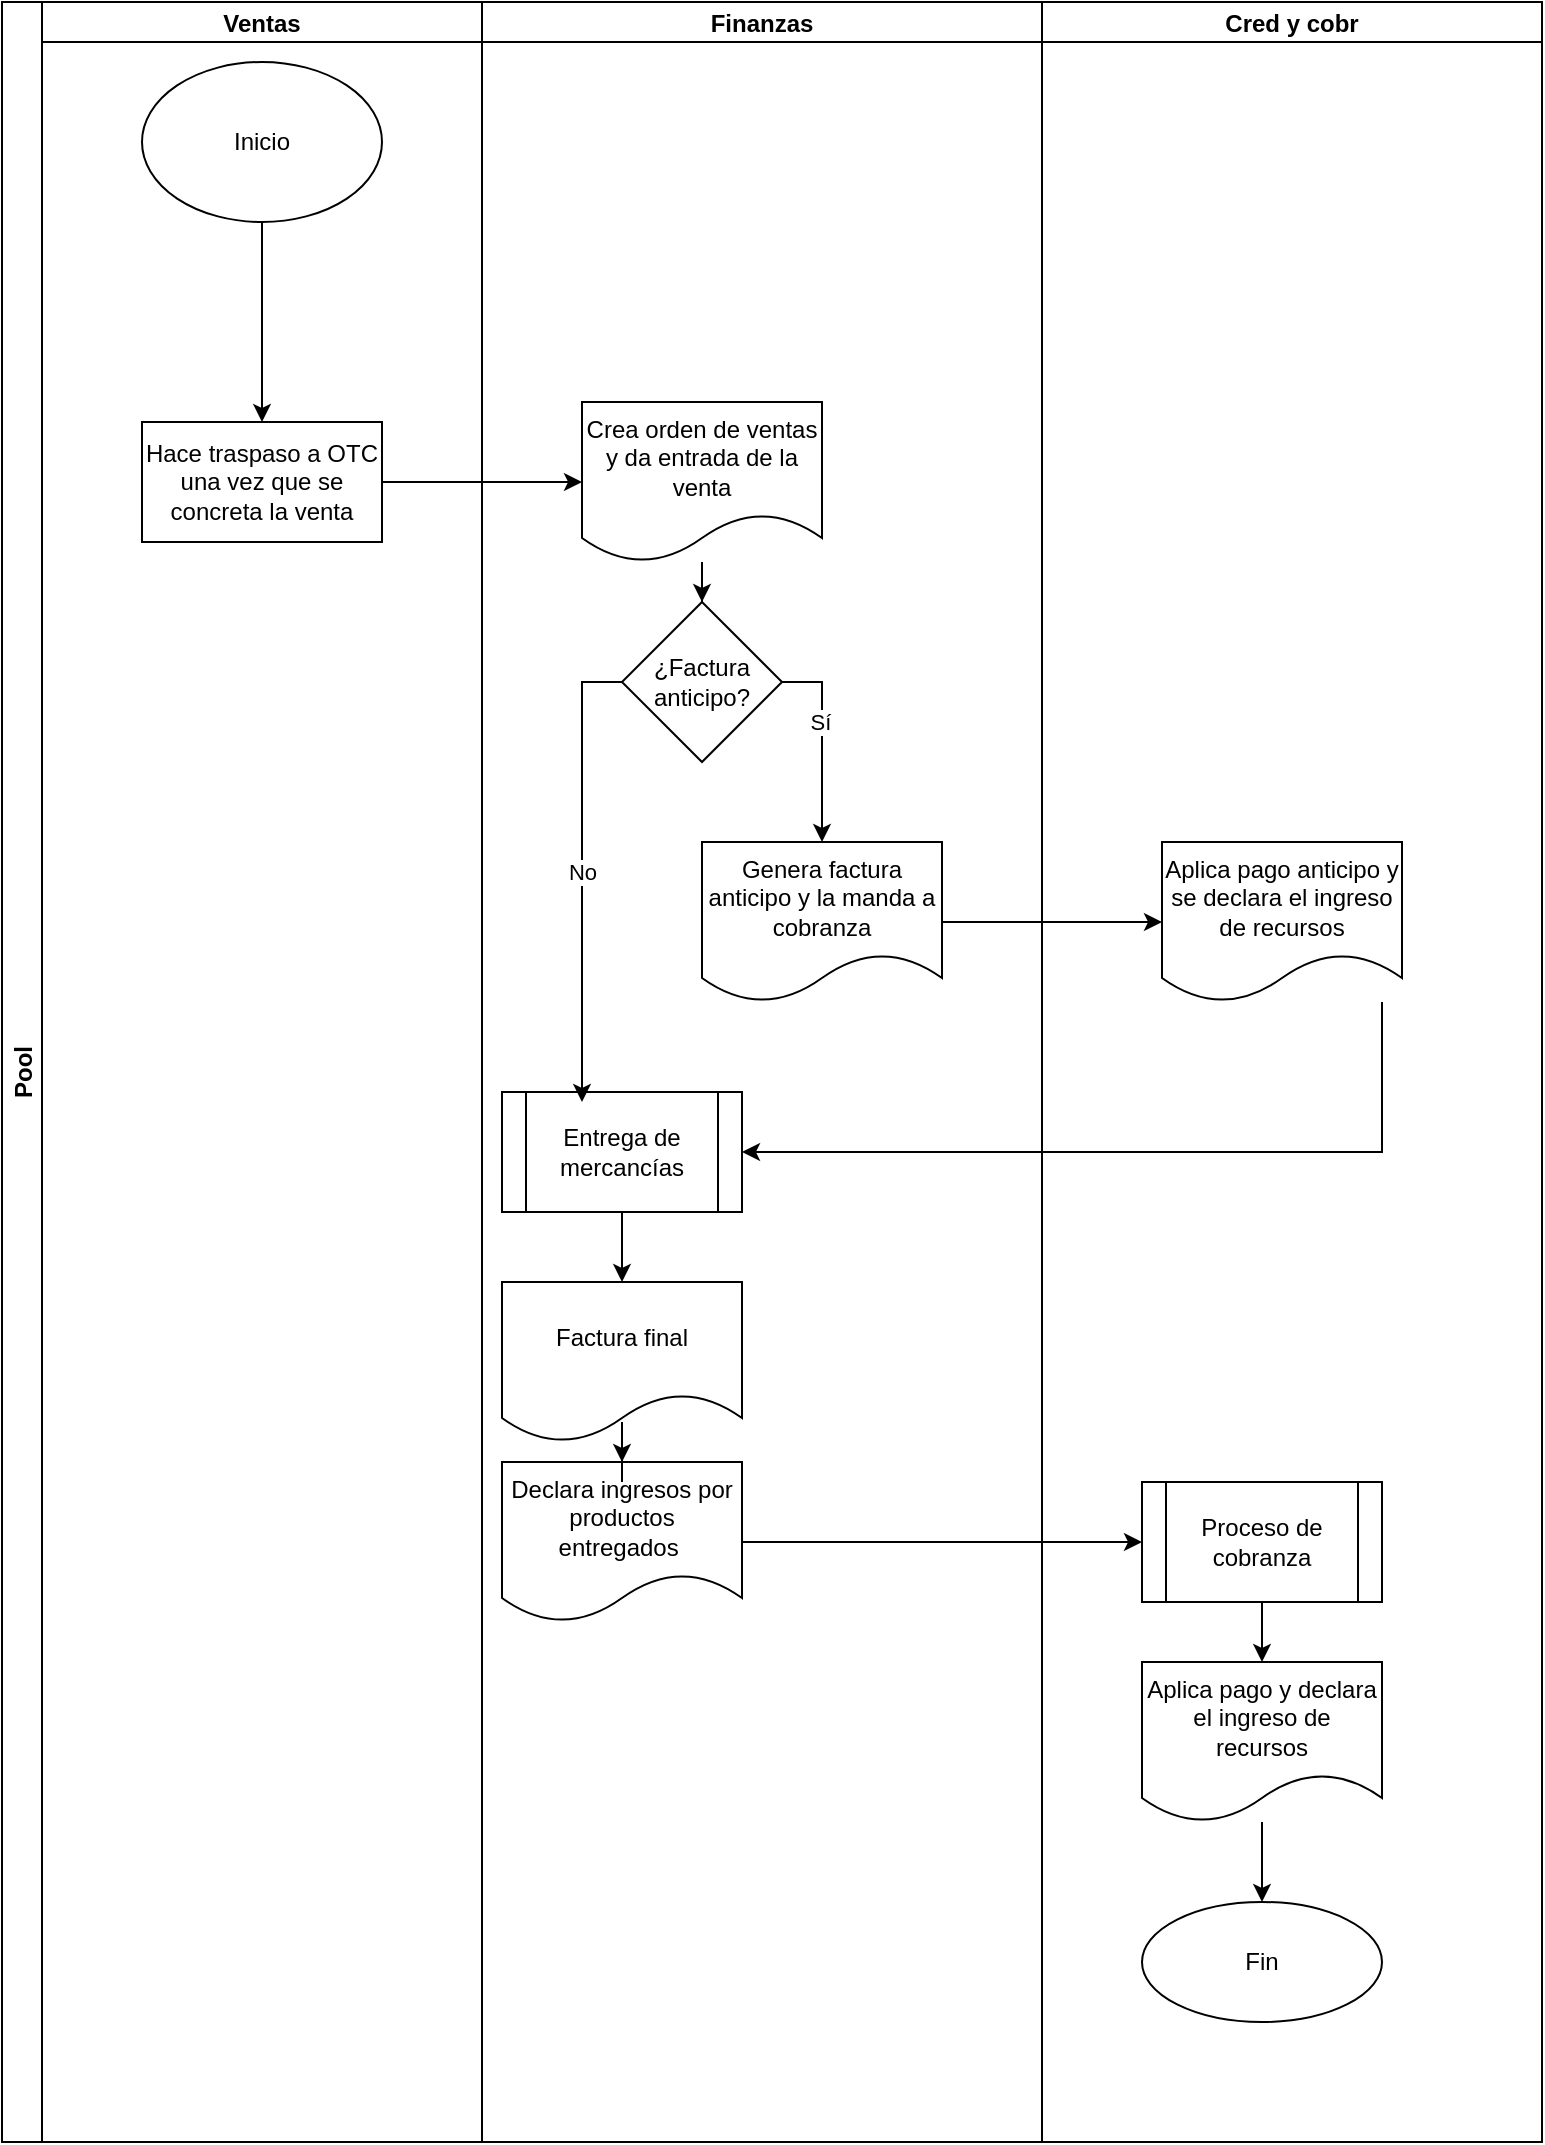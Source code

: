 <mxfile version="20.2.8" type="github" pages="4">
  <diagram id="idcZyioz9EAjbL1xCykc" name="Ventas">
    <mxGraphModel dx="1662" dy="717" grid="1" gridSize="10" guides="1" tooltips="1" connect="1" arrows="1" fold="1" page="1" pageScale="1" pageWidth="827" pageHeight="1169" math="0" shadow="0">
      <root>
        <mxCell id="0" />
        <mxCell id="1" parent="0" />
        <mxCell id="dQnE4CJ4zekIvVhXKhrI-1" value="Pool" style="swimlane;childLayout=stackLayout;resizeParent=1;resizeParentMax=0;startSize=20;horizontal=0;horizontalStack=1;" parent="1" vertex="1">
          <mxGeometry x="40" y="40" width="770" height="1070" as="geometry" />
        </mxCell>
        <mxCell id="dQnE4CJ4zekIvVhXKhrI-2" value="Ventas" style="swimlane;startSize=20;" parent="dQnE4CJ4zekIvVhXKhrI-1" vertex="1">
          <mxGeometry x="20" width="220" height="1070" as="geometry" />
        </mxCell>
        <mxCell id="dQnE4CJ4zekIvVhXKhrI-8" value="" style="edgeStyle=orthogonalEdgeStyle;rounded=0;orthogonalLoop=1;jettySize=auto;html=1;" parent="dQnE4CJ4zekIvVhXKhrI-2" source="dQnE4CJ4zekIvVhXKhrI-6" target="dQnE4CJ4zekIvVhXKhrI-7" edge="1">
          <mxGeometry relative="1" as="geometry" />
        </mxCell>
        <mxCell id="dQnE4CJ4zekIvVhXKhrI-6" value="Inicio" style="ellipse;whiteSpace=wrap;html=1;" parent="dQnE4CJ4zekIvVhXKhrI-2" vertex="1">
          <mxGeometry x="50" y="30" width="120" height="80" as="geometry" />
        </mxCell>
        <mxCell id="dQnE4CJ4zekIvVhXKhrI-7" value="Hace traspaso a OTC una vez que se concreta la venta" style="whiteSpace=wrap;html=1;" parent="dQnE4CJ4zekIvVhXKhrI-2" vertex="1">
          <mxGeometry x="50" y="210" width="120" height="60" as="geometry" />
        </mxCell>
        <mxCell id="dQnE4CJ4zekIvVhXKhrI-3" value="Finanzas" style="swimlane;startSize=20;" parent="dQnE4CJ4zekIvVhXKhrI-1" vertex="1">
          <mxGeometry x="240" width="280" height="1070" as="geometry" />
        </mxCell>
        <mxCell id="dQnE4CJ4zekIvVhXKhrI-11" value="Crea orden de ventas y da entrada de la venta" style="shape=document;whiteSpace=wrap;html=1;boundedLbl=1;" parent="dQnE4CJ4zekIvVhXKhrI-3" vertex="1">
          <mxGeometry x="50" y="200" width="120" height="80" as="geometry" />
        </mxCell>
        <mxCell id="dQnE4CJ4zekIvVhXKhrI-18" value="" style="edgeStyle=orthogonalEdgeStyle;rounded=0;orthogonalLoop=1;jettySize=auto;html=1;exitX=1;exitY=0.5;exitDx=0;exitDy=0;" parent="dQnE4CJ4zekIvVhXKhrI-3" source="dQnE4CJ4zekIvVhXKhrI-13" target="dQnE4CJ4zekIvVhXKhrI-17" edge="1">
          <mxGeometry relative="1" as="geometry" />
        </mxCell>
        <mxCell id="dQnE4CJ4zekIvVhXKhrI-34" value="Sí" style="edgeLabel;html=1;align=center;verticalAlign=middle;resizable=0;points=[];" parent="dQnE4CJ4zekIvVhXKhrI-18" vertex="1" connectable="0">
          <mxGeometry x="-0.2" y="-1" relative="1" as="geometry">
            <mxPoint as="offset" />
          </mxGeometry>
        </mxCell>
        <mxCell id="dQnE4CJ4zekIvVhXKhrI-13" value="¿Factura anticipo?" style="rhombus;whiteSpace=wrap;html=1;" parent="dQnE4CJ4zekIvVhXKhrI-3" vertex="1">
          <mxGeometry x="70" y="300" width="80" height="80" as="geometry" />
        </mxCell>
        <mxCell id="dQnE4CJ4zekIvVhXKhrI-14" value="" style="edgeStyle=orthogonalEdgeStyle;rounded=0;orthogonalLoop=1;jettySize=auto;html=1;" parent="dQnE4CJ4zekIvVhXKhrI-3" source="dQnE4CJ4zekIvVhXKhrI-11" target="dQnE4CJ4zekIvVhXKhrI-13" edge="1">
          <mxGeometry relative="1" as="geometry" />
        </mxCell>
        <mxCell id="dQnE4CJ4zekIvVhXKhrI-17" value="Genera factura anticipo y la manda a cobranza" style="shape=document;whiteSpace=wrap;html=1;boundedLbl=1;" parent="dQnE4CJ4zekIvVhXKhrI-3" vertex="1">
          <mxGeometry x="110" y="420" width="120" height="80" as="geometry" />
        </mxCell>
        <mxCell id="dQnE4CJ4zekIvVhXKhrI-28" value="" style="edgeStyle=orthogonalEdgeStyle;rounded=0;orthogonalLoop=1;jettySize=auto;html=1;" parent="dQnE4CJ4zekIvVhXKhrI-3" source="dQnE4CJ4zekIvVhXKhrI-26" target="dQnE4CJ4zekIvVhXKhrI-27" edge="1">
          <mxGeometry relative="1" as="geometry" />
        </mxCell>
        <mxCell id="dQnE4CJ4zekIvVhXKhrI-26" value="Entrega de mercancías" style="shape=process;whiteSpace=wrap;html=1;backgroundOutline=1;" parent="dQnE4CJ4zekIvVhXKhrI-3" vertex="1">
          <mxGeometry x="10" y="545" width="120" height="60" as="geometry" />
        </mxCell>
        <mxCell id="dQnE4CJ4zekIvVhXKhrI-27" value="Factura final" style="shape=document;whiteSpace=wrap;html=1;boundedLbl=1;" parent="dQnE4CJ4zekIvVhXKhrI-3" vertex="1">
          <mxGeometry x="10" y="640" width="120" height="80" as="geometry" />
        </mxCell>
        <mxCell id="dQnE4CJ4zekIvVhXKhrI-30" value="Declara ingresos por productos entregados&amp;nbsp;" style="shape=document;whiteSpace=wrap;html=1;boundedLbl=1;" parent="dQnE4CJ4zekIvVhXKhrI-3" vertex="1">
          <mxGeometry x="10" y="730" width="120" height="80" as="geometry" />
        </mxCell>
        <mxCell id="dQnE4CJ4zekIvVhXKhrI-31" value="" style="edgeStyle=orthogonalEdgeStyle;rounded=0;orthogonalLoop=1;jettySize=auto;html=1;" parent="dQnE4CJ4zekIvVhXKhrI-3" source="dQnE4CJ4zekIvVhXKhrI-27" target="dQnE4CJ4zekIvVhXKhrI-30" edge="1">
          <mxGeometry relative="1" as="geometry" />
        </mxCell>
        <mxCell id="dQnE4CJ4zekIvVhXKhrI-12" value="" style="edgeStyle=orthogonalEdgeStyle;rounded=0;orthogonalLoop=1;jettySize=auto;html=1;" parent="dQnE4CJ4zekIvVhXKhrI-1" source="dQnE4CJ4zekIvVhXKhrI-7" target="dQnE4CJ4zekIvVhXKhrI-11" edge="1">
          <mxGeometry relative="1" as="geometry" />
        </mxCell>
        <mxCell id="dQnE4CJ4zekIvVhXKhrI-4" value="Cred y cobr" style="swimlane;startSize=20;" parent="dQnE4CJ4zekIvVhXKhrI-1" vertex="1">
          <mxGeometry x="520" width="250" height="1070" as="geometry" />
        </mxCell>
        <mxCell id="dQnE4CJ4zekIvVhXKhrI-24" value="Aplica pago anticipo y se declara el ingreso de recursos" style="shape=document;whiteSpace=wrap;html=1;boundedLbl=1;" parent="dQnE4CJ4zekIvVhXKhrI-4" vertex="1">
          <mxGeometry x="60" y="420" width="120" height="80" as="geometry" />
        </mxCell>
        <mxCell id="dQnE4CJ4zekIvVhXKhrI-37" value="" style="edgeStyle=orthogonalEdgeStyle;rounded=0;orthogonalLoop=1;jettySize=auto;html=1;" parent="dQnE4CJ4zekIvVhXKhrI-4" source="dQnE4CJ4zekIvVhXKhrI-32" target="dQnE4CJ4zekIvVhXKhrI-36" edge="1">
          <mxGeometry relative="1" as="geometry" />
        </mxCell>
        <mxCell id="dQnE4CJ4zekIvVhXKhrI-32" value="Proceso de cobranza" style="shape=process;whiteSpace=wrap;html=1;backgroundOutline=1;" parent="dQnE4CJ4zekIvVhXKhrI-4" vertex="1">
          <mxGeometry x="50" y="740" width="120" height="60" as="geometry" />
        </mxCell>
        <mxCell id="dQnE4CJ4zekIvVhXKhrI-36" value="Aplica pago y declara el ingreso de recursos" style="shape=document;whiteSpace=wrap;html=1;boundedLbl=1;" parent="dQnE4CJ4zekIvVhXKhrI-4" vertex="1">
          <mxGeometry x="50" y="830" width="120" height="80" as="geometry" />
        </mxCell>
        <mxCell id="dQnE4CJ4zekIvVhXKhrI-39" value="Fin" style="ellipse;whiteSpace=wrap;html=1;" parent="dQnE4CJ4zekIvVhXKhrI-4" vertex="1">
          <mxGeometry x="50" y="950" width="120" height="60" as="geometry" />
        </mxCell>
        <mxCell id="dQnE4CJ4zekIvVhXKhrI-40" value="" style="edgeStyle=orthogonalEdgeStyle;rounded=0;orthogonalLoop=1;jettySize=auto;html=1;" parent="dQnE4CJ4zekIvVhXKhrI-4" source="dQnE4CJ4zekIvVhXKhrI-36" target="dQnE4CJ4zekIvVhXKhrI-39" edge="1">
          <mxGeometry relative="1" as="geometry" />
        </mxCell>
        <mxCell id="dQnE4CJ4zekIvVhXKhrI-25" value="" style="edgeStyle=orthogonalEdgeStyle;rounded=0;orthogonalLoop=1;jettySize=auto;html=1;" parent="dQnE4CJ4zekIvVhXKhrI-1" source="dQnE4CJ4zekIvVhXKhrI-17" target="dQnE4CJ4zekIvVhXKhrI-24" edge="1">
          <mxGeometry relative="1" as="geometry" />
        </mxCell>
        <mxCell id="dQnE4CJ4zekIvVhXKhrI-29" style="edgeStyle=orthogonalEdgeStyle;rounded=0;orthogonalLoop=1;jettySize=auto;html=1;entryX=1;entryY=0.5;entryDx=0;entryDy=0;" parent="dQnE4CJ4zekIvVhXKhrI-1" source="dQnE4CJ4zekIvVhXKhrI-24" target="dQnE4CJ4zekIvVhXKhrI-26" edge="1">
          <mxGeometry relative="1" as="geometry">
            <Array as="points">
              <mxPoint x="690" y="575" />
            </Array>
          </mxGeometry>
        </mxCell>
        <mxCell id="dQnE4CJ4zekIvVhXKhrI-38" style="edgeStyle=orthogonalEdgeStyle;rounded=0;orthogonalLoop=1;jettySize=auto;html=1;" parent="dQnE4CJ4zekIvVhXKhrI-1" source="dQnE4CJ4zekIvVhXKhrI-30" target="dQnE4CJ4zekIvVhXKhrI-32" edge="1">
          <mxGeometry relative="1" as="geometry" />
        </mxCell>
        <mxCell id="dQnE4CJ4zekIvVhXKhrI-23" value="No" style="edgeStyle=orthogonalEdgeStyle;rounded=0;orthogonalLoop=1;jettySize=auto;html=1;exitX=0;exitY=0.5;exitDx=0;exitDy=0;" parent="1" source="dQnE4CJ4zekIvVhXKhrI-13" edge="1">
          <mxGeometry relative="1" as="geometry">
            <mxPoint x="330" y="590" as="targetPoint" />
            <Array as="points">
              <mxPoint x="330" y="380" />
              <mxPoint x="330" y="580" />
            </Array>
          </mxGeometry>
        </mxCell>
      </root>
    </mxGraphModel>
  </diagram>
  <diagram id="LKHNVEcDkvlsCZjcCm3L" name="Compras">
    <mxGraphModel dx="1662" dy="717" grid="1" gridSize="10" guides="1" tooltips="1" connect="1" arrows="1" fold="1" page="1" pageScale="1" pageWidth="827" pageHeight="1169" math="0" shadow="0">
      <root>
        <mxCell id="0" />
        <mxCell id="1" parent="0" />
        <mxCell id="694TZ4X-pZdyBSEo69BS-1" value="Pool" style="swimlane;childLayout=stackLayout;resizeParent=1;resizeParentMax=0;startSize=20;horizontal=0;horizontalStack=1;" parent="1" vertex="1">
          <mxGeometry x="40" y="40" width="870" height="800" as="geometry" />
        </mxCell>
        <mxCell id="694TZ4X-pZdyBSEo69BS-2" value="Area solicitante" style="swimlane;startSize=20;" parent="694TZ4X-pZdyBSEo69BS-1" vertex="1">
          <mxGeometry x="20" width="220" height="800" as="geometry" />
        </mxCell>
        <mxCell id="694TZ4X-pZdyBSEo69BS-3" value="" style="edgeStyle=orthogonalEdgeStyle;rounded=0;orthogonalLoop=1;jettySize=auto;html=1;" parent="694TZ4X-pZdyBSEo69BS-2" source="694TZ4X-pZdyBSEo69BS-4" edge="1">
          <mxGeometry relative="1" as="geometry">
            <mxPoint x="110" y="210" as="targetPoint" />
          </mxGeometry>
        </mxCell>
        <mxCell id="694TZ4X-pZdyBSEo69BS-4" value="Inicio" style="ellipse;whiteSpace=wrap;html=1;" parent="694TZ4X-pZdyBSEo69BS-2" vertex="1">
          <mxGeometry x="50" y="30" width="120" height="80" as="geometry" />
        </mxCell>
        <mxCell id="zx3rkGqe9EATHNWS4IQc-1" value="Genera solicitud de compra" style="shape=document;whiteSpace=wrap;html=1;boundedLbl=1;" parent="694TZ4X-pZdyBSEo69BS-2" vertex="1">
          <mxGeometry x="60" y="200" width="120" height="80" as="geometry" />
        </mxCell>
        <mxCell id="zx3rkGqe9EATHNWS4IQc-6" value="Compras" style="swimlane;startSize=20;" parent="694TZ4X-pZdyBSEo69BS-1" vertex="1">
          <mxGeometry x="240" width="220" height="800" as="geometry" />
        </mxCell>
        <mxCell id="zx3rkGqe9EATHNWS4IQc-12" value="Proceso de compras" style="shape=process;whiteSpace=wrap;html=1;backgroundOutline=1;" parent="zx3rkGqe9EATHNWS4IQc-6" vertex="1">
          <mxGeometry x="50" y="210" width="120" height="60" as="geometry" />
        </mxCell>
        <mxCell id="zx3rkGqe9EATHNWS4IQc-19" value="Recepción de materiales" style="shape=process;whiteSpace=wrap;html=1;backgroundOutline=1;" parent="zx3rkGqe9EATHNWS4IQc-6" vertex="1">
          <mxGeometry x="50" y="480" width="120" height="60" as="geometry" />
        </mxCell>
        <mxCell id="694TZ4X-pZdyBSEo69BS-6" value="Finanzas" style="swimlane;startSize=20;" parent="694TZ4X-pZdyBSEo69BS-1" vertex="1">
          <mxGeometry x="460" width="210" height="800" as="geometry" />
        </mxCell>
        <mxCell id="zx3rkGqe9EATHNWS4IQc-15" value="Crea aprovisionamiento por la compra" style="shape=document;whiteSpace=wrap;html=1;boundedLbl=1;" parent="694TZ4X-pZdyBSEo69BS-6" vertex="1">
          <mxGeometry x="50" y="340" width="120" height="80" as="geometry" />
        </mxCell>
        <mxCell id="zx3rkGqe9EATHNWS4IQc-23" value="Recibe factura y autoriza pago" style="shape=document;whiteSpace=wrap;html=1;boundedLbl=1;" parent="694TZ4X-pZdyBSEo69BS-6" vertex="1">
          <mxGeometry x="40" y="570" width="120" height="80" as="geometry" />
        </mxCell>
        <mxCell id="694TZ4X-pZdyBSEo69BS-21" value="Cuentas por pagar" style="swimlane;startSize=20;" parent="694TZ4X-pZdyBSEo69BS-1" vertex="1">
          <mxGeometry x="670" width="200" height="800" as="geometry" />
        </mxCell>
        <mxCell id="694TZ4X-pZdyBSEo69BS-26" value="Fin" style="ellipse;whiteSpace=wrap;html=1;" parent="694TZ4X-pZdyBSEo69BS-21" vertex="1">
          <mxGeometry x="30" y="690" width="120" height="60" as="geometry" />
        </mxCell>
        <mxCell id="zx3rkGqe9EATHNWS4IQc-27" value="" style="edgeStyle=orthogonalEdgeStyle;rounded=0;orthogonalLoop=1;jettySize=auto;html=1;" parent="694TZ4X-pZdyBSEo69BS-21" source="zx3rkGqe9EATHNWS4IQc-24" target="694TZ4X-pZdyBSEo69BS-26" edge="1">
          <mxGeometry relative="1" as="geometry" />
        </mxCell>
        <mxCell id="zx3rkGqe9EATHNWS4IQc-24" value="Pago efectuado y diminución de recursos" style="shape=document;whiteSpace=wrap;html=1;boundedLbl=1;" parent="694TZ4X-pZdyBSEo69BS-21" vertex="1">
          <mxGeometry x="30" y="570" width="120" height="80" as="geometry" />
        </mxCell>
        <mxCell id="zx3rkGqe9EATHNWS4IQc-11" value="" style="edgeStyle=orthogonalEdgeStyle;rounded=0;orthogonalLoop=1;jettySize=auto;html=1;" parent="694TZ4X-pZdyBSEo69BS-1" source="zx3rkGqe9EATHNWS4IQc-1" edge="1">
          <mxGeometry relative="1" as="geometry">
            <mxPoint x="290" y="240" as="targetPoint" />
          </mxGeometry>
        </mxCell>
        <mxCell id="zx3rkGqe9EATHNWS4IQc-20" value="" style="edgeStyle=orthogonalEdgeStyle;rounded=0;orthogonalLoop=1;jettySize=auto;html=1;" parent="694TZ4X-pZdyBSEo69BS-1" target="zx3rkGqe9EATHNWS4IQc-19" edge="1">
          <mxGeometry relative="1" as="geometry">
            <mxPoint x="560" y="430" as="sourcePoint" />
          </mxGeometry>
        </mxCell>
        <mxCell id="zx3rkGqe9EATHNWS4IQc-22" value="" style="edgeStyle=orthogonalEdgeStyle;rounded=0;orthogonalLoop=1;jettySize=auto;html=1;" parent="694TZ4X-pZdyBSEo69BS-1" source="zx3rkGqe9EATHNWS4IQc-19" edge="1">
          <mxGeometry relative="1" as="geometry">
            <mxPoint x="500" y="610" as="targetPoint" />
            <Array as="points">
              <mxPoint x="360" y="610" />
            </Array>
          </mxGeometry>
        </mxCell>
        <mxCell id="zx3rkGqe9EATHNWS4IQc-25" value="" style="edgeStyle=orthogonalEdgeStyle;rounded=0;orthogonalLoop=1;jettySize=auto;html=1;" parent="694TZ4X-pZdyBSEo69BS-1" source="zx3rkGqe9EATHNWS4IQc-23" target="zx3rkGqe9EATHNWS4IQc-24" edge="1">
          <mxGeometry relative="1" as="geometry" />
        </mxCell>
        <mxCell id="zx3rkGqe9EATHNWS4IQc-16" value="" style="edgeStyle=orthogonalEdgeStyle;rounded=0;orthogonalLoop=1;jettySize=auto;html=1;" parent="1" source="zx3rkGqe9EATHNWS4IQc-13" target="zx3rkGqe9EATHNWS4IQc-15" edge="1">
          <mxGeometry relative="1" as="geometry" />
        </mxCell>
        <mxCell id="zx3rkGqe9EATHNWS4IQc-13" value="Indica decisión de compra" style="whiteSpace=wrap;html=1;" parent="1" vertex="1">
          <mxGeometry x="330" y="390" width="120" height="60" as="geometry" />
        </mxCell>
        <mxCell id="zx3rkGqe9EATHNWS4IQc-14" value="" style="edgeStyle=orthogonalEdgeStyle;rounded=0;orthogonalLoop=1;jettySize=auto;html=1;" parent="1" source="zx3rkGqe9EATHNWS4IQc-12" target="zx3rkGqe9EATHNWS4IQc-13" edge="1">
          <mxGeometry relative="1" as="geometry" />
        </mxCell>
      </root>
    </mxGraphModel>
  </diagram>
  <diagram id="6wKVWaQOJDnwYGSpFhCs" name="Inventario">
    <mxGraphModel dx="1662" dy="717" grid="1" gridSize="10" guides="1" tooltips="1" connect="1" arrows="1" fold="1" page="1" pageScale="1" pageWidth="827" pageHeight="1169" math="0" shadow="0">
      <root>
        <mxCell id="0" />
        <mxCell id="1" parent="0" />
        <mxCell id="ezFopGbVYxt5OhZ2PyG2-1" value="Pool" style="swimlane;childLayout=stackLayout;resizeParent=1;resizeParentMax=0;startSize=20;horizontal=0;horizontalStack=1;" parent="1" vertex="1">
          <mxGeometry x="40" y="40" width="740" height="940" as="geometry" />
        </mxCell>
        <mxCell id="ezFopGbVYxt5OhZ2PyG2-2" value="Almacén" style="swimlane;startSize=20;" parent="ezFopGbVYxt5OhZ2PyG2-1" vertex="1">
          <mxGeometry x="20" width="220" height="940" as="geometry" />
        </mxCell>
        <mxCell id="A4vB2wqrCFxX32Vltb6z-1" value="" style="edgeStyle=orthogonalEdgeStyle;rounded=0;orthogonalLoop=1;jettySize=auto;html=1;" parent="ezFopGbVYxt5OhZ2PyG2-2" source="ezFopGbVYxt5OhZ2PyG2-4" target="ezFopGbVYxt5OhZ2PyG2-8" edge="1">
          <mxGeometry relative="1" as="geometry" />
        </mxCell>
        <mxCell id="ezFopGbVYxt5OhZ2PyG2-4" value="Inicio" style="ellipse;whiteSpace=wrap;html=1;" parent="ezFopGbVYxt5OhZ2PyG2-2" vertex="1">
          <mxGeometry x="50" y="30" width="120" height="80" as="geometry" />
        </mxCell>
        <mxCell id="A4vB2wqrCFxX32Vltb6z-5" value="" style="edgeStyle=orthogonalEdgeStyle;rounded=0;orthogonalLoop=1;jettySize=auto;html=1;" parent="ezFopGbVYxt5OhZ2PyG2-2" source="ezFopGbVYxt5OhZ2PyG2-8" target="A4vB2wqrCFxX32Vltb6z-4" edge="1">
          <mxGeometry relative="1" as="geometry" />
        </mxCell>
        <mxCell id="ezFopGbVYxt5OhZ2PyG2-8" value="Recepción/entrega de mercancía" style="shape=process;whiteSpace=wrap;html=1;backgroundOutline=1;" parent="ezFopGbVYxt5OhZ2PyG2-2" vertex="1">
          <mxGeometry x="40" y="150" width="140" height="60" as="geometry" />
        </mxCell>
        <mxCell id="A4vB2wqrCFxX32Vltb6z-4" value="Genera entrada/salida de mercancías" style="shape=document;whiteSpace=wrap;html=1;boundedLbl=1;" parent="ezFopGbVYxt5OhZ2PyG2-2" vertex="1">
          <mxGeometry x="50" y="250" width="120" height="80" as="geometry" />
        </mxCell>
        <mxCell id="ezFopGbVYxt5OhZ2PyG2-10" value="Finanzas" style="swimlane;startSize=20;" parent="ezFopGbVYxt5OhZ2PyG2-1" vertex="1">
          <mxGeometry x="240" width="200" height="940" as="geometry" />
        </mxCell>
        <mxCell id="ezFopGbVYxt5OhZ2PyG2-12" value="Crea factura de deudores/recibe factura de proveedores&amp;nbsp;" style="shape=document;whiteSpace=wrap;html=1;boundedLbl=1;" parent="ezFopGbVYxt5OhZ2PyG2-10" vertex="1">
          <mxGeometry x="40" y="410" width="120" height="80" as="geometry" />
        </mxCell>
        <mxCell id="ezFopGbVYxt5OhZ2PyG2-15" value="Cuentas por cobrar/pagar" style="swimlane;startSize=20;" parent="ezFopGbVYxt5OhZ2PyG2-1" vertex="1">
          <mxGeometry x="440" width="300" height="940" as="geometry" />
        </mxCell>
        <mxCell id="ezFopGbVYxt5OhZ2PyG2-16" value="Fin" style="ellipse;whiteSpace=wrap;html=1;" parent="ezFopGbVYxt5OhZ2PyG2-15" vertex="1">
          <mxGeometry x="85" y="840" width="120" height="60" as="geometry" />
        </mxCell>
        <mxCell id="ezFopGbVYxt5OhZ2PyG2-17" value="" style="edgeStyle=orthogonalEdgeStyle;rounded=0;orthogonalLoop=1;jettySize=auto;html=1;" parent="ezFopGbVYxt5OhZ2PyG2-15" source="ezFopGbVYxt5OhZ2PyG2-18" target="ezFopGbVYxt5OhZ2PyG2-16" edge="1">
          <mxGeometry relative="1" as="geometry" />
        </mxCell>
        <mxCell id="ezFopGbVYxt5OhZ2PyG2-18" value="Pago efectuado y diminución de recursos" style="shape=document;whiteSpace=wrap;html=1;boundedLbl=1;" parent="ezFopGbVYxt5OhZ2PyG2-15" vertex="1">
          <mxGeometry x="165" y="690" width="120" height="80" as="geometry" />
        </mxCell>
        <mxCell id="mkBv0TEwSFkfjX52-f3R-12" value="" style="edgeStyle=orthogonalEdgeStyle;rounded=0;orthogonalLoop=1;jettySize=auto;html=1;" parent="ezFopGbVYxt5OhZ2PyG2-15" source="mkBv0TEwSFkfjX52-f3R-6" target="mkBv0TEwSFkfjX52-f3R-11" edge="1">
          <mxGeometry relative="1" as="geometry" />
        </mxCell>
        <mxCell id="mkBv0TEwSFkfjX52-f3R-6" value="Gestiona cobro/pago de la factura" style="whiteSpace=wrap;html=1;" parent="ezFopGbVYxt5OhZ2PyG2-15" vertex="1">
          <mxGeometry x="80" y="420" width="120" height="60" as="geometry" />
        </mxCell>
        <mxCell id="mkBv0TEwSFkfjX52-f3R-9" style="edgeStyle=orthogonalEdgeStyle;rounded=0;orthogonalLoop=1;jettySize=auto;html=1;entryX=0.5;entryY=0;entryDx=0;entryDy=0;" parent="ezFopGbVYxt5OhZ2PyG2-15" source="mkBv0TEwSFkfjX52-f3R-8" target="ezFopGbVYxt5OhZ2PyG2-16" edge="1">
          <mxGeometry relative="1" as="geometry" />
        </mxCell>
        <mxCell id="mkBv0TEwSFkfjX52-f3R-8" value="Pago recibido y diminución de recursos" style="shape=document;whiteSpace=wrap;html=1;boundedLbl=1;" parent="ezFopGbVYxt5OhZ2PyG2-15" vertex="1">
          <mxGeometry x="15" y="690" width="120" height="80" as="geometry" />
        </mxCell>
        <mxCell id="mkBv0TEwSFkfjX52-f3R-13" value="Cobro" style="edgeStyle=orthogonalEdgeStyle;rounded=0;orthogonalLoop=1;jettySize=auto;html=1;entryX=0.5;entryY=0;entryDx=0;entryDy=0;" parent="ezFopGbVYxt5OhZ2PyG2-15" source="mkBv0TEwSFkfjX52-f3R-11" target="mkBv0TEwSFkfjX52-f3R-8" edge="1">
          <mxGeometry relative="1" as="geometry" />
        </mxCell>
        <mxCell id="mkBv0TEwSFkfjX52-f3R-14" value="Pago" style="edgeStyle=orthogonalEdgeStyle;rounded=0;orthogonalLoop=1;jettySize=auto;html=1;" parent="ezFopGbVYxt5OhZ2PyG2-15" source="mkBv0TEwSFkfjX52-f3R-11" target="ezFopGbVYxt5OhZ2PyG2-18" edge="1">
          <mxGeometry relative="1" as="geometry" />
        </mxCell>
        <mxCell id="mkBv0TEwSFkfjX52-f3R-11" value="¿Cobro o pago?" style="rhombus;whiteSpace=wrap;html=1;" parent="ezFopGbVYxt5OhZ2PyG2-15" vertex="1">
          <mxGeometry x="100" y="560" width="80" height="80" as="geometry" />
        </mxCell>
        <mxCell id="mkBv0TEwSFkfjX52-f3R-7" value="" style="edgeStyle=orthogonalEdgeStyle;rounded=0;orthogonalLoop=1;jettySize=auto;html=1;" parent="ezFopGbVYxt5OhZ2PyG2-1" source="ezFopGbVYxt5OhZ2PyG2-12" target="mkBv0TEwSFkfjX52-f3R-6" edge="1">
          <mxGeometry relative="1" as="geometry" />
        </mxCell>
        <mxCell id="mkBv0TEwSFkfjX52-f3R-4" value="" style="edgeStyle=orthogonalEdgeStyle;rounded=0;orthogonalLoop=1;jettySize=auto;html=1;" parent="1" source="mkBv0TEwSFkfjX52-f3R-1" target="ezFopGbVYxt5OhZ2PyG2-12" edge="1">
          <mxGeometry relative="1" as="geometry" />
        </mxCell>
        <mxCell id="mkBv0TEwSFkfjX52-f3R-1" value="Afectación en la cuenta de inventarios" style="shape=document;whiteSpace=wrap;html=1;boundedLbl=1;" parent="1" vertex="1">
          <mxGeometry x="110" y="450" width="120" height="80" as="geometry" />
        </mxCell>
        <mxCell id="mkBv0TEwSFkfjX52-f3R-2" value="" style="edgeStyle=orthogonalEdgeStyle;rounded=0;orthogonalLoop=1;jettySize=auto;html=1;" parent="1" source="A4vB2wqrCFxX32Vltb6z-4" target="mkBv0TEwSFkfjX52-f3R-1" edge="1">
          <mxGeometry relative="1" as="geometry" />
        </mxCell>
      </root>
    </mxGraphModel>
  </diagram>
  <diagram id="IUpkRZwXBkO5mIcEFJma" name="V. Original">
    <mxGraphModel dx="1662" dy="717" grid="1" gridSize="10" guides="1" tooltips="1" connect="1" arrows="1" fold="1" page="1" pageScale="1" pageWidth="827" pageHeight="1169" math="0" shadow="0">
      <root>
        <mxCell id="0" />
        <mxCell id="1" parent="0" />
        <mxCell id="UVJIutuFLbWsA_wfHDbJ-1" value="Pool" style="swimlane;childLayout=stackLayout;resizeParent=1;resizeParentMax=0;startSize=20;horizontal=0;horizontalStack=1;" parent="1" vertex="1">
          <mxGeometry x="40" y="40" width="770" height="1040" as="geometry" />
        </mxCell>
        <mxCell id="UVJIutuFLbWsA_wfHDbJ-2" value="Ventas" style="swimlane;startSize=20;" parent="UVJIutuFLbWsA_wfHDbJ-1" vertex="1">
          <mxGeometry x="20" width="220" height="1040" as="geometry" />
        </mxCell>
        <mxCell id="UVJIutuFLbWsA_wfHDbJ-3" value="" style="edgeStyle=orthogonalEdgeStyle;rounded=0;orthogonalLoop=1;jettySize=auto;html=1;" parent="UVJIutuFLbWsA_wfHDbJ-2" source="UVJIutuFLbWsA_wfHDbJ-4" target="UVJIutuFLbWsA_wfHDbJ-5" edge="1">
          <mxGeometry relative="1" as="geometry" />
        </mxCell>
        <mxCell id="UVJIutuFLbWsA_wfHDbJ-4" value="Inicio" style="ellipse;whiteSpace=wrap;html=1;" parent="UVJIutuFLbWsA_wfHDbJ-2" vertex="1">
          <mxGeometry x="50" y="30" width="120" height="80" as="geometry" />
        </mxCell>
        <mxCell id="UVJIutuFLbWsA_wfHDbJ-5" value="Hace traspaso a OTC una vez que se concreta la venta" style="whiteSpace=wrap;html=1;" parent="UVJIutuFLbWsA_wfHDbJ-2" vertex="1">
          <mxGeometry x="50" y="210" width="120" height="60" as="geometry" />
        </mxCell>
        <mxCell id="UVJIutuFLbWsA_wfHDbJ-6" value="Finanzas" style="swimlane;startSize=20;" parent="UVJIutuFLbWsA_wfHDbJ-1" vertex="1">
          <mxGeometry x="240" width="280" height="1040" as="geometry" />
        </mxCell>
        <mxCell id="UVJIutuFLbWsA_wfHDbJ-7" value="Crea orden de ventas y da entrada de la venta" style="shape=document;whiteSpace=wrap;html=1;boundedLbl=1;" parent="UVJIutuFLbWsA_wfHDbJ-6" vertex="1">
          <mxGeometry x="50" y="200" width="120" height="80" as="geometry" />
        </mxCell>
        <mxCell id="UVJIutuFLbWsA_wfHDbJ-8" value="" style="edgeStyle=orthogonalEdgeStyle;rounded=0;orthogonalLoop=1;jettySize=auto;html=1;exitX=1;exitY=0.5;exitDx=0;exitDy=0;" parent="UVJIutuFLbWsA_wfHDbJ-6" source="UVJIutuFLbWsA_wfHDbJ-10" target="UVJIutuFLbWsA_wfHDbJ-12" edge="1">
          <mxGeometry relative="1" as="geometry" />
        </mxCell>
        <mxCell id="UVJIutuFLbWsA_wfHDbJ-9" value="Sí" style="edgeLabel;html=1;align=center;verticalAlign=middle;resizable=0;points=[];" parent="UVJIutuFLbWsA_wfHDbJ-8" vertex="1" connectable="0">
          <mxGeometry x="-0.2" y="-1" relative="1" as="geometry">
            <mxPoint as="offset" />
          </mxGeometry>
        </mxCell>
        <mxCell id="UVJIutuFLbWsA_wfHDbJ-29" style="edgeStyle=orthogonalEdgeStyle;rounded=0;orthogonalLoop=1;jettySize=auto;html=1;entryX=0.25;entryY=0;entryDx=0;entryDy=0;exitX=0;exitY=0.5;exitDx=0;exitDy=0;" parent="UVJIutuFLbWsA_wfHDbJ-6" source="UVJIutuFLbWsA_wfHDbJ-10" target="UVJIutuFLbWsA_wfHDbJ-14" edge="1">
          <mxGeometry relative="1" as="geometry" />
        </mxCell>
        <mxCell id="UVJIutuFLbWsA_wfHDbJ-10" value="¿Factura anticipo?" style="rhombus;whiteSpace=wrap;html=1;" parent="UVJIutuFLbWsA_wfHDbJ-6" vertex="1">
          <mxGeometry x="70" y="300" width="80" height="80" as="geometry" />
        </mxCell>
        <mxCell id="UVJIutuFLbWsA_wfHDbJ-11" value="" style="edgeStyle=orthogonalEdgeStyle;rounded=0;orthogonalLoop=1;jettySize=auto;html=1;" parent="UVJIutuFLbWsA_wfHDbJ-6" source="UVJIutuFLbWsA_wfHDbJ-7" target="UVJIutuFLbWsA_wfHDbJ-10" edge="1">
          <mxGeometry relative="1" as="geometry" />
        </mxCell>
        <mxCell id="UVJIutuFLbWsA_wfHDbJ-12" value="Genera factura anticipo y la manda a cobranza" style="shape=document;whiteSpace=wrap;html=1;boundedLbl=1;" parent="UVJIutuFLbWsA_wfHDbJ-6" vertex="1">
          <mxGeometry x="134" y="420" width="120" height="80" as="geometry" />
        </mxCell>
        <mxCell id="UVJIutuFLbWsA_wfHDbJ-13" value="" style="edgeStyle=orthogonalEdgeStyle;rounded=0;orthogonalLoop=1;jettySize=auto;html=1;" parent="UVJIutuFLbWsA_wfHDbJ-6" source="UVJIutuFLbWsA_wfHDbJ-14" target="UVJIutuFLbWsA_wfHDbJ-15" edge="1">
          <mxGeometry relative="1" as="geometry" />
        </mxCell>
        <mxCell id="UVJIutuFLbWsA_wfHDbJ-14" value="Entrega de mercancías" style="shape=process;whiteSpace=wrap;html=1;backgroundOutline=1;" parent="UVJIutuFLbWsA_wfHDbJ-6" vertex="1">
          <mxGeometry x="10" y="545" width="120" height="60" as="geometry" />
        </mxCell>
        <mxCell id="UVJIutuFLbWsA_wfHDbJ-15" value="Factura final" style="shape=document;whiteSpace=wrap;html=1;boundedLbl=1;" parent="UVJIutuFLbWsA_wfHDbJ-6" vertex="1">
          <mxGeometry x="10" y="640" width="120" height="80" as="geometry" />
        </mxCell>
        <mxCell id="UVJIutuFLbWsA_wfHDbJ-16" value="Declara ingresos por productos entregados&amp;nbsp;" style="shape=document;whiteSpace=wrap;html=1;boundedLbl=1;" parent="UVJIutuFLbWsA_wfHDbJ-6" vertex="1">
          <mxGeometry x="10" y="730" width="120" height="80" as="geometry" />
        </mxCell>
        <mxCell id="UVJIutuFLbWsA_wfHDbJ-17" value="" style="edgeStyle=orthogonalEdgeStyle;rounded=0;orthogonalLoop=1;jettySize=auto;html=1;" parent="UVJIutuFLbWsA_wfHDbJ-6" source="UVJIutuFLbWsA_wfHDbJ-15" target="UVJIutuFLbWsA_wfHDbJ-16" edge="1">
          <mxGeometry relative="1" as="geometry" />
        </mxCell>
        <mxCell id="UVJIutuFLbWsA_wfHDbJ-18" value="" style="edgeStyle=orthogonalEdgeStyle;rounded=0;orthogonalLoop=1;jettySize=auto;html=1;" parent="UVJIutuFLbWsA_wfHDbJ-1" source="UVJIutuFLbWsA_wfHDbJ-5" target="UVJIutuFLbWsA_wfHDbJ-7" edge="1">
          <mxGeometry relative="1" as="geometry" />
        </mxCell>
        <mxCell id="UVJIutuFLbWsA_wfHDbJ-19" value="Cred y cobr" style="swimlane;startSize=20;" parent="UVJIutuFLbWsA_wfHDbJ-1" vertex="1">
          <mxGeometry x="520" width="250" height="1040" as="geometry" />
        </mxCell>
        <mxCell id="UVJIutuFLbWsA_wfHDbJ-20" value="Aplica pago anticipo y se declara el ingreso de recursos" style="shape=document;whiteSpace=wrap;html=1;boundedLbl=1;" parent="UVJIutuFLbWsA_wfHDbJ-19" vertex="1">
          <mxGeometry x="60" y="420" width="120" height="80" as="geometry" />
        </mxCell>
        <mxCell id="UVJIutuFLbWsA_wfHDbJ-21" value="" style="edgeStyle=orthogonalEdgeStyle;rounded=0;orthogonalLoop=1;jettySize=auto;html=1;" parent="UVJIutuFLbWsA_wfHDbJ-19" source="UVJIutuFLbWsA_wfHDbJ-22" target="UVJIutuFLbWsA_wfHDbJ-23" edge="1">
          <mxGeometry relative="1" as="geometry" />
        </mxCell>
        <mxCell id="UVJIutuFLbWsA_wfHDbJ-22" value="Proceso de cobranza" style="shape=process;whiteSpace=wrap;html=1;backgroundOutline=1;" parent="UVJIutuFLbWsA_wfHDbJ-19" vertex="1">
          <mxGeometry x="50" y="740" width="120" height="60" as="geometry" />
        </mxCell>
        <mxCell id="UVJIutuFLbWsA_wfHDbJ-23" value="Aplica pago y declara el ingreso de recursos" style="shape=document;whiteSpace=wrap;html=1;boundedLbl=1;" parent="UVJIutuFLbWsA_wfHDbJ-19" vertex="1">
          <mxGeometry x="50" y="830" width="120" height="80" as="geometry" />
        </mxCell>
        <mxCell id="UVJIutuFLbWsA_wfHDbJ-24" value="Fin" style="ellipse;whiteSpace=wrap;html=1;" parent="UVJIutuFLbWsA_wfHDbJ-19" vertex="1">
          <mxGeometry x="50" y="950" width="120" height="60" as="geometry" />
        </mxCell>
        <mxCell id="UVJIutuFLbWsA_wfHDbJ-25" value="" style="edgeStyle=orthogonalEdgeStyle;rounded=0;orthogonalLoop=1;jettySize=auto;html=1;" parent="UVJIutuFLbWsA_wfHDbJ-19" source="UVJIutuFLbWsA_wfHDbJ-23" target="UVJIutuFLbWsA_wfHDbJ-24" edge="1">
          <mxGeometry relative="1" as="geometry" />
        </mxCell>
        <mxCell id="UVJIutuFLbWsA_wfHDbJ-26" value="" style="edgeStyle=orthogonalEdgeStyle;rounded=0;orthogonalLoop=1;jettySize=auto;html=1;" parent="UVJIutuFLbWsA_wfHDbJ-1" source="UVJIutuFLbWsA_wfHDbJ-12" target="UVJIutuFLbWsA_wfHDbJ-20" edge="1">
          <mxGeometry relative="1" as="geometry" />
        </mxCell>
        <mxCell id="UVJIutuFLbWsA_wfHDbJ-27" style="edgeStyle=orthogonalEdgeStyle;rounded=0;orthogonalLoop=1;jettySize=auto;html=1;entryX=1;entryY=0.5;entryDx=0;entryDy=0;" parent="UVJIutuFLbWsA_wfHDbJ-1" source="UVJIutuFLbWsA_wfHDbJ-20" target="UVJIutuFLbWsA_wfHDbJ-14" edge="1">
          <mxGeometry relative="1" as="geometry">
            <Array as="points">
              <mxPoint x="690" y="575" />
            </Array>
          </mxGeometry>
        </mxCell>
        <mxCell id="UVJIutuFLbWsA_wfHDbJ-28" style="edgeStyle=orthogonalEdgeStyle;rounded=0;orthogonalLoop=1;jettySize=auto;html=1;" parent="UVJIutuFLbWsA_wfHDbJ-1" source="UVJIutuFLbWsA_wfHDbJ-16" target="UVJIutuFLbWsA_wfHDbJ-22" edge="1">
          <mxGeometry relative="1" as="geometry" />
        </mxCell>
      </root>
    </mxGraphModel>
  </diagram>
</mxfile>
